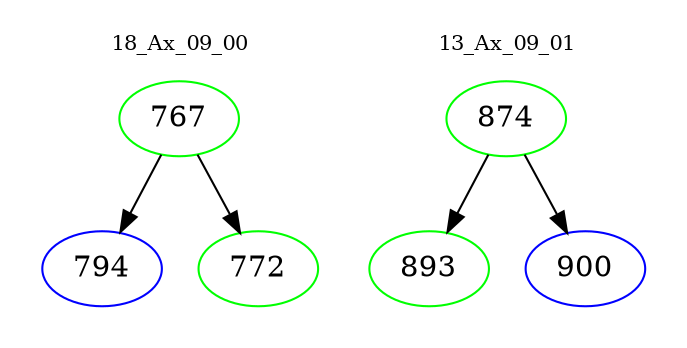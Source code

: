 digraph{
subgraph cluster_0 {
color = white
label = "18_Ax_09_00";
fontsize=10;
T0_767 [label="767", color="green"]
T0_767 -> T0_794 [color="black"]
T0_794 [label="794", color="blue"]
T0_767 -> T0_772 [color="black"]
T0_772 [label="772", color="green"]
}
subgraph cluster_1 {
color = white
label = "13_Ax_09_01";
fontsize=10;
T1_874 [label="874", color="green"]
T1_874 -> T1_893 [color="black"]
T1_893 [label="893", color="green"]
T1_874 -> T1_900 [color="black"]
T1_900 [label="900", color="blue"]
}
}
